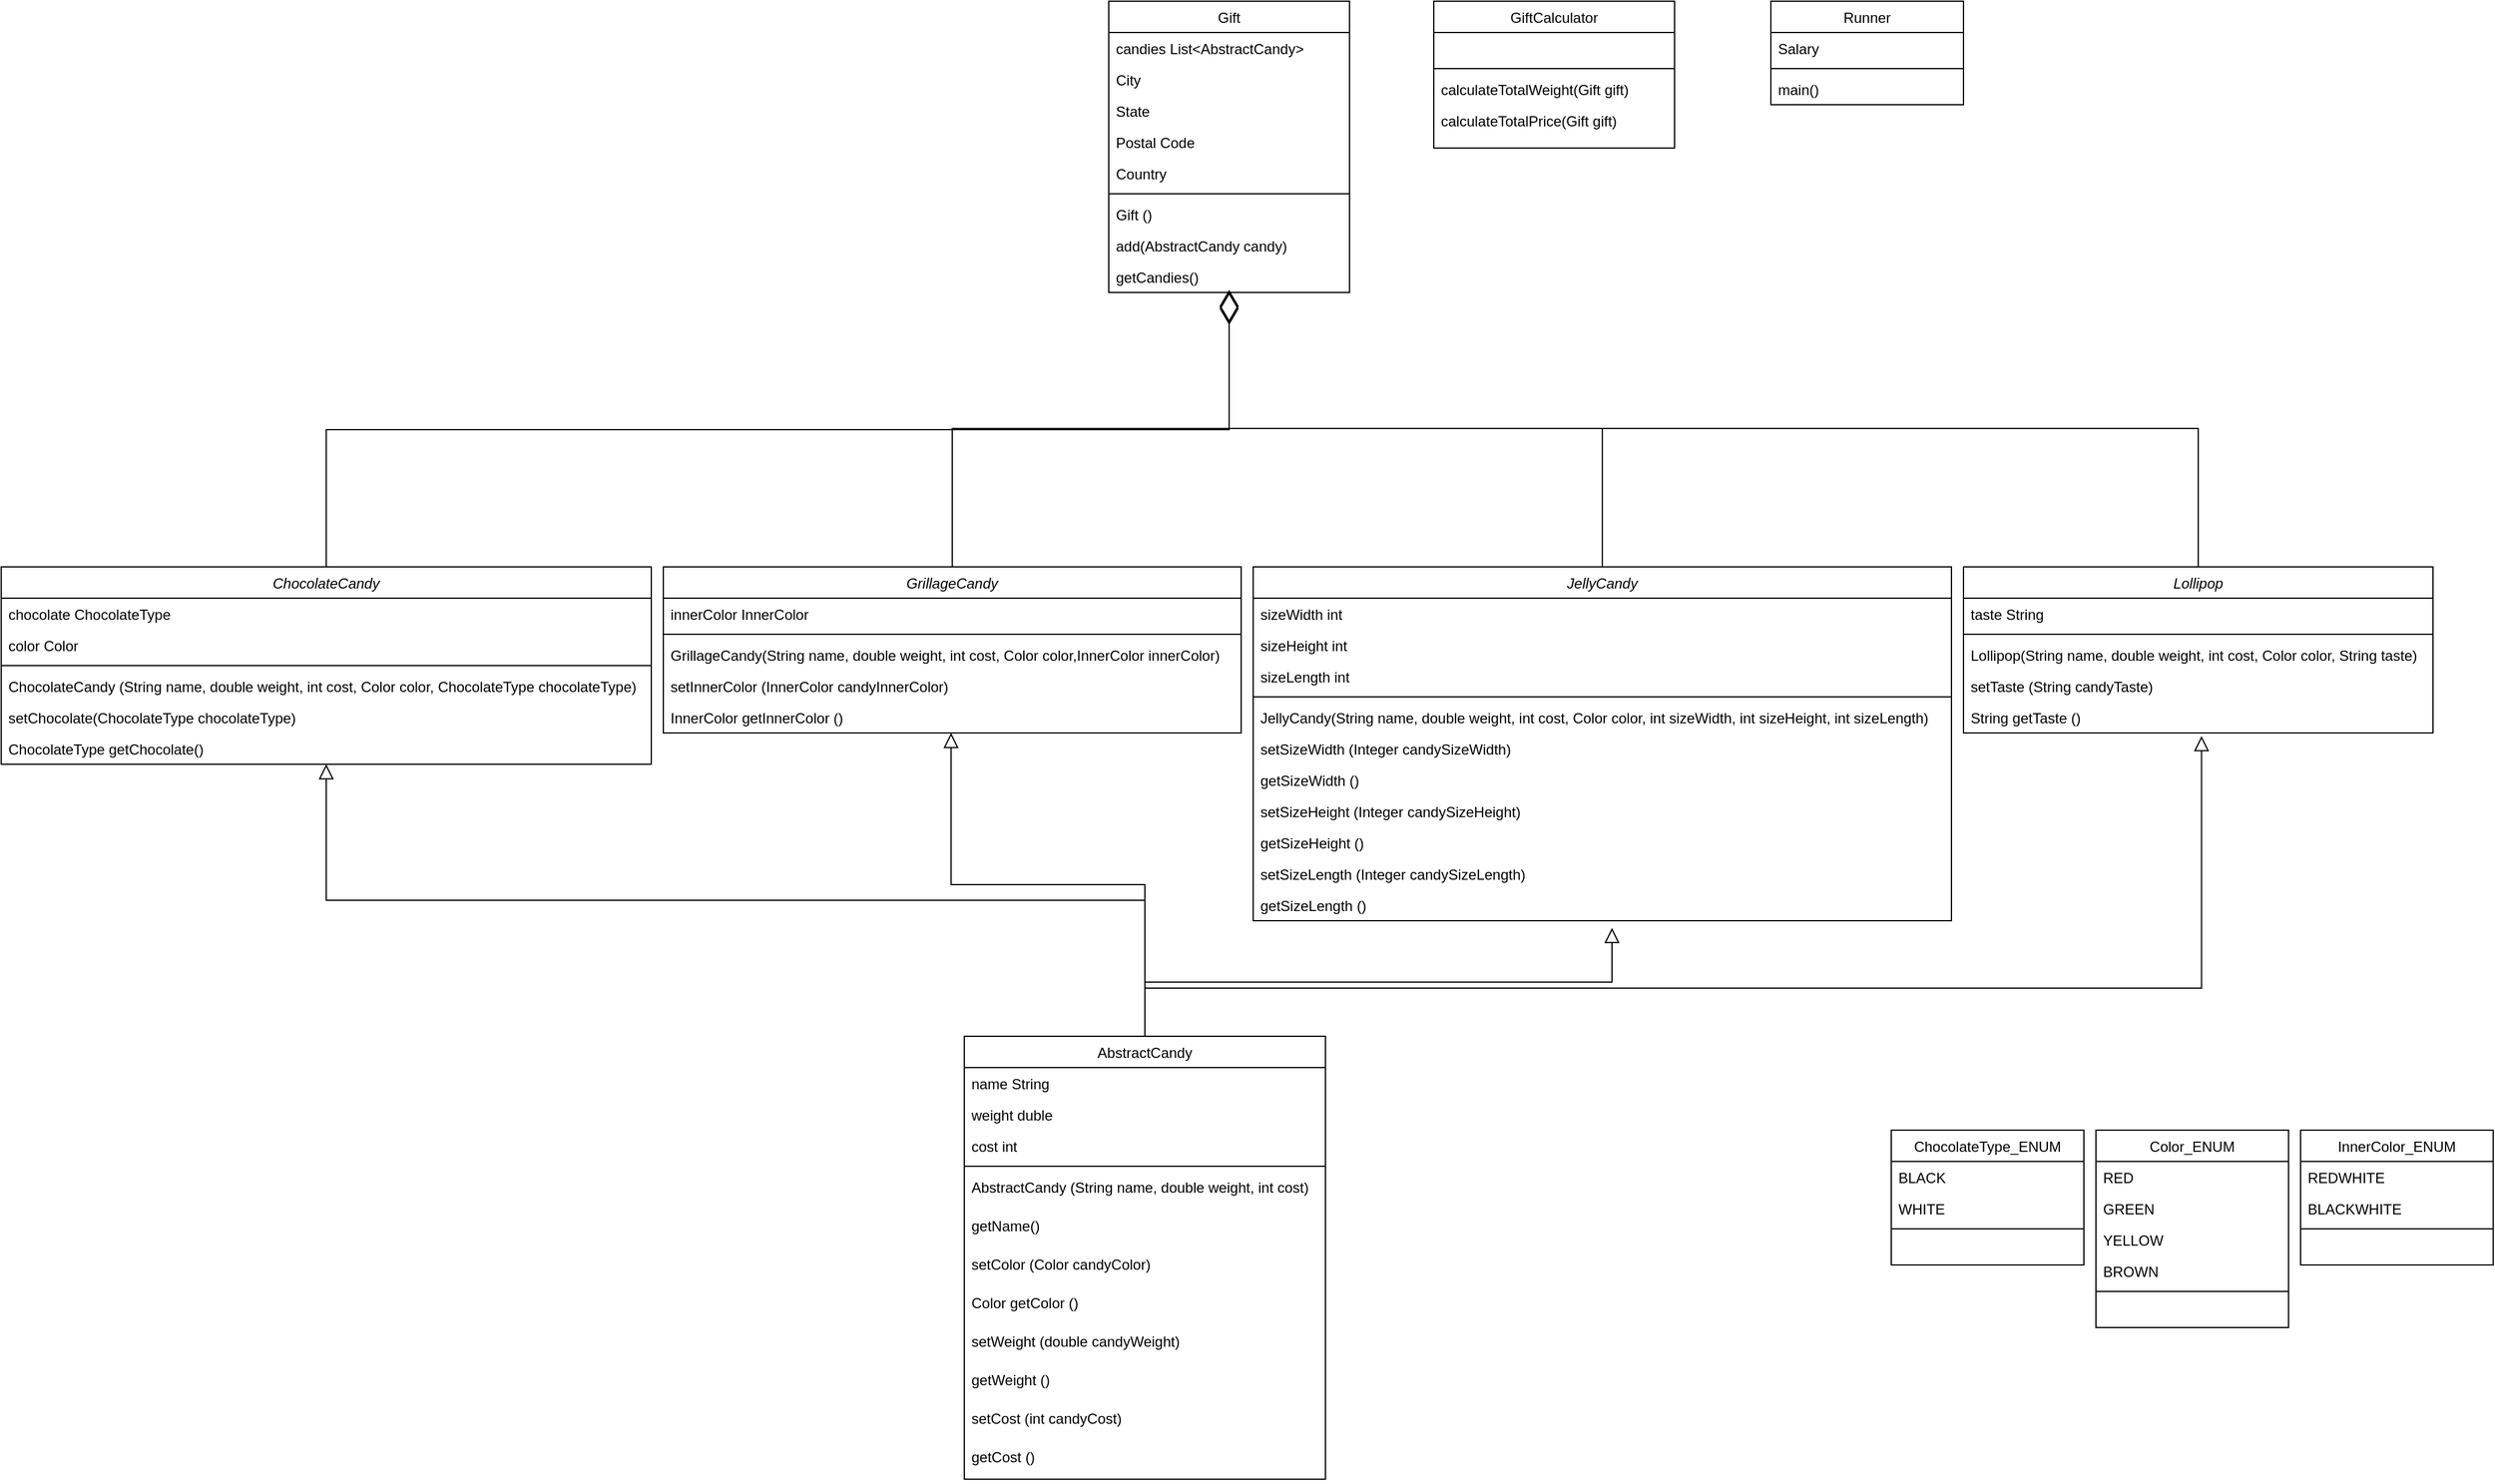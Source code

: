 <mxfile version="21.0.2" type="github">
  <diagram id="C5RBs43oDa-KdzZeNtuy" name="Page-1">
    <mxGraphModel dx="3160" dy="2442" grid="1" gridSize="10" guides="1" tooltips="1" connect="1" arrows="1" fold="1" page="1" pageScale="1" pageWidth="827" pageHeight="1169" math="0" shadow="0">
      <root>
        <mxCell id="WIyWlLk6GJQsqaUBKTNV-0" />
        <mxCell id="WIyWlLk6GJQsqaUBKTNV-1" parent="WIyWlLk6GJQsqaUBKTNV-0" />
        <mxCell id="zkfFHV4jXpPFQw0GAbJ--0" value="ChocolateCandy" style="swimlane;fontStyle=2;align=center;verticalAlign=top;childLayout=stackLayout;horizontal=1;startSize=26;horizontalStack=0;resizeParent=1;resizeLast=0;collapsible=1;marginBottom=0;rounded=0;shadow=0;strokeWidth=1;" parent="WIyWlLk6GJQsqaUBKTNV-1" vertex="1">
          <mxGeometry x="-700" y="-40" width="540" height="164" as="geometry">
            <mxRectangle x="230" y="140" width="160" height="26" as="alternateBounds" />
          </mxGeometry>
        </mxCell>
        <mxCell id="zkfFHV4jXpPFQw0GAbJ--1" value="chocolate ChocolateType" style="text;align=left;verticalAlign=top;spacingLeft=4;spacingRight=4;overflow=hidden;rotatable=0;points=[[0,0.5],[1,0.5]];portConstraint=eastwest;" parent="zkfFHV4jXpPFQw0GAbJ--0" vertex="1">
          <mxGeometry y="26" width="540" height="26" as="geometry" />
        </mxCell>
        <mxCell id="zkfFHV4jXpPFQw0GAbJ--2" value="color Color" style="text;align=left;verticalAlign=top;spacingLeft=4;spacingRight=4;overflow=hidden;rotatable=0;points=[[0,0.5],[1,0.5]];portConstraint=eastwest;rounded=0;shadow=0;html=0;" parent="zkfFHV4jXpPFQw0GAbJ--0" vertex="1">
          <mxGeometry y="52" width="540" height="26" as="geometry" />
        </mxCell>
        <mxCell id="zkfFHV4jXpPFQw0GAbJ--4" value="" style="line;html=1;strokeWidth=1;align=left;verticalAlign=middle;spacingTop=-1;spacingLeft=3;spacingRight=3;rotatable=0;labelPosition=right;points=[];portConstraint=eastwest;" parent="zkfFHV4jXpPFQw0GAbJ--0" vertex="1">
          <mxGeometry y="78" width="540" height="8" as="geometry" />
        </mxCell>
        <mxCell id="zkfFHV4jXpPFQw0GAbJ--5" value="ChocolateCandy (String name, double weight, int cost, Color color, ChocolateType chocolateType)" style="text;align=left;verticalAlign=top;spacingLeft=4;spacingRight=4;overflow=hidden;rotatable=0;points=[[0,0.5],[1,0.5]];portConstraint=eastwest;" parent="zkfFHV4jXpPFQw0GAbJ--0" vertex="1">
          <mxGeometry y="86" width="540" height="26" as="geometry" />
        </mxCell>
        <mxCell id="a_UhoH1bvDBzXyuzZ5Yq-30" value="setChocolate(ChocolateType chocolateType)" style="text;align=left;verticalAlign=top;spacingLeft=4;spacingRight=4;overflow=hidden;rotatable=0;points=[[0,0.5],[1,0.5]];portConstraint=eastwest;" vertex="1" parent="zkfFHV4jXpPFQw0GAbJ--0">
          <mxGeometry y="112" width="540" height="26" as="geometry" />
        </mxCell>
        <mxCell id="a_UhoH1bvDBzXyuzZ5Yq-31" value="ChocolateType getChocolate()" style="text;align=left;verticalAlign=top;spacingLeft=4;spacingRight=4;overflow=hidden;rotatable=0;points=[[0,0.5],[1,0.5]];portConstraint=eastwest;" vertex="1" parent="zkfFHV4jXpPFQw0GAbJ--0">
          <mxGeometry y="138" width="540" height="26" as="geometry" />
        </mxCell>
        <mxCell id="zkfFHV4jXpPFQw0GAbJ--6" value="AbstractCandy" style="swimlane;fontStyle=0;align=center;verticalAlign=top;childLayout=stackLayout;horizontal=1;startSize=26;horizontalStack=0;resizeParent=1;resizeLast=0;collapsible=1;marginBottom=0;rounded=0;shadow=0;strokeWidth=1;" parent="WIyWlLk6GJQsqaUBKTNV-1" vertex="1">
          <mxGeometry x="100" y="350" width="300" height="368" as="geometry">
            <mxRectangle x="130" y="380" width="160" height="26" as="alternateBounds" />
          </mxGeometry>
        </mxCell>
        <mxCell id="zkfFHV4jXpPFQw0GAbJ--7" value="name String" style="text;align=left;verticalAlign=top;spacingLeft=4;spacingRight=4;overflow=hidden;rotatable=0;points=[[0,0.5],[1,0.5]];portConstraint=eastwest;" parent="zkfFHV4jXpPFQw0GAbJ--6" vertex="1">
          <mxGeometry y="26" width="300" height="26" as="geometry" />
        </mxCell>
        <mxCell id="zkfFHV4jXpPFQw0GAbJ--8" value="weight duble" style="text;align=left;verticalAlign=top;spacingLeft=4;spacingRight=4;overflow=hidden;rotatable=0;points=[[0,0.5],[1,0.5]];portConstraint=eastwest;rounded=0;shadow=0;html=0;" parent="zkfFHV4jXpPFQw0GAbJ--6" vertex="1">
          <mxGeometry y="52" width="300" height="26" as="geometry" />
        </mxCell>
        <mxCell id="a_UhoH1bvDBzXyuzZ5Yq-21" value="cost int" style="text;align=left;verticalAlign=top;spacingLeft=4;spacingRight=4;overflow=hidden;rotatable=0;points=[[0,0.5],[1,0.5]];portConstraint=eastwest;rounded=0;shadow=0;html=0;" vertex="1" parent="zkfFHV4jXpPFQw0GAbJ--6">
          <mxGeometry y="78" width="300" height="26" as="geometry" />
        </mxCell>
        <mxCell id="zkfFHV4jXpPFQw0GAbJ--9" value="" style="line;html=1;strokeWidth=1;align=left;verticalAlign=middle;spacingTop=-1;spacingLeft=3;spacingRight=3;rotatable=0;labelPosition=right;points=[];portConstraint=eastwest;" parent="zkfFHV4jXpPFQw0GAbJ--6" vertex="1">
          <mxGeometry y="104" width="300" height="8" as="geometry" />
        </mxCell>
        <mxCell id="zkfFHV4jXpPFQw0GAbJ--11" value="AbstractCandy (String name, double weight, int cost)" style="text;align=left;verticalAlign=top;spacingLeft=4;spacingRight=4;overflow=hidden;rotatable=0;points=[[0,0.5],[1,0.5]];portConstraint=eastwest;" parent="zkfFHV4jXpPFQw0GAbJ--6" vertex="1">
          <mxGeometry y="112" width="300" height="32" as="geometry" />
        </mxCell>
        <mxCell id="a_UhoH1bvDBzXyuzZ5Yq-22" value="getName()" style="text;align=left;verticalAlign=top;spacingLeft=4;spacingRight=4;overflow=hidden;rotatable=0;points=[[0,0.5],[1,0.5]];portConstraint=eastwest;" vertex="1" parent="zkfFHV4jXpPFQw0GAbJ--6">
          <mxGeometry y="144" width="300" height="32" as="geometry" />
        </mxCell>
        <mxCell id="a_UhoH1bvDBzXyuzZ5Yq-23" value="setColor (Color candyColor)" style="text;align=left;verticalAlign=top;spacingLeft=4;spacingRight=4;overflow=hidden;rotatable=0;points=[[0,0.5],[1,0.5]];portConstraint=eastwest;" vertex="1" parent="zkfFHV4jXpPFQw0GAbJ--6">
          <mxGeometry y="176" width="300" height="32" as="geometry" />
        </mxCell>
        <mxCell id="a_UhoH1bvDBzXyuzZ5Yq-24" value="Color getColor ()" style="text;align=left;verticalAlign=top;spacingLeft=4;spacingRight=4;overflow=hidden;rotatable=0;points=[[0,0.5],[1,0.5]];portConstraint=eastwest;" vertex="1" parent="zkfFHV4jXpPFQw0GAbJ--6">
          <mxGeometry y="208" width="300" height="32" as="geometry" />
        </mxCell>
        <mxCell id="a_UhoH1bvDBzXyuzZ5Yq-25" value="setWeight (double candyWeight)" style="text;align=left;verticalAlign=top;spacingLeft=4;spacingRight=4;overflow=hidden;rotatable=0;points=[[0,0.5],[1,0.5]];portConstraint=eastwest;" vertex="1" parent="zkfFHV4jXpPFQw0GAbJ--6">
          <mxGeometry y="240" width="300" height="32" as="geometry" />
        </mxCell>
        <mxCell id="a_UhoH1bvDBzXyuzZ5Yq-26" value="getWeight ()" style="text;align=left;verticalAlign=top;spacingLeft=4;spacingRight=4;overflow=hidden;rotatable=0;points=[[0,0.5],[1,0.5]];portConstraint=eastwest;" vertex="1" parent="zkfFHV4jXpPFQw0GAbJ--6">
          <mxGeometry y="272" width="300" height="32" as="geometry" />
        </mxCell>
        <mxCell id="a_UhoH1bvDBzXyuzZ5Yq-27" value="setCost (int candyCost)" style="text;align=left;verticalAlign=top;spacingLeft=4;spacingRight=4;overflow=hidden;rotatable=0;points=[[0,0.5],[1,0.5]];portConstraint=eastwest;" vertex="1" parent="zkfFHV4jXpPFQw0GAbJ--6">
          <mxGeometry y="304" width="300" height="32" as="geometry" />
        </mxCell>
        <mxCell id="a_UhoH1bvDBzXyuzZ5Yq-29" value="getCost ()" style="text;align=left;verticalAlign=top;spacingLeft=4;spacingRight=4;overflow=hidden;rotatable=0;points=[[0,0.5],[1,0.5]];portConstraint=eastwest;" vertex="1" parent="zkfFHV4jXpPFQw0GAbJ--6">
          <mxGeometry y="336" width="300" height="32" as="geometry" />
        </mxCell>
        <mxCell id="zkfFHV4jXpPFQw0GAbJ--12" value="" style="endArrow=block;endSize=10;endFill=0;shadow=0;strokeWidth=1;rounded=0;edgeStyle=elbowEdgeStyle;elbow=vertical;" parent="WIyWlLk6GJQsqaUBKTNV-1" source="zkfFHV4jXpPFQw0GAbJ--6" target="zkfFHV4jXpPFQw0GAbJ--0" edge="1">
          <mxGeometry width="160" relative="1" as="geometry">
            <mxPoint x="200" y="203" as="sourcePoint" />
            <mxPoint x="200" y="203" as="targetPoint" />
          </mxGeometry>
        </mxCell>
        <mxCell id="zkfFHV4jXpPFQw0GAbJ--13" value="Runner" style="swimlane;fontStyle=0;align=center;verticalAlign=top;childLayout=stackLayout;horizontal=1;startSize=26;horizontalStack=0;resizeParent=1;resizeLast=0;collapsible=1;marginBottom=0;rounded=0;shadow=0;strokeWidth=1;" parent="WIyWlLk6GJQsqaUBKTNV-1" vertex="1">
          <mxGeometry x="770" y="-510" width="160" height="86" as="geometry">
            <mxRectangle x="340" y="380" width="170" height="26" as="alternateBounds" />
          </mxGeometry>
        </mxCell>
        <mxCell id="zkfFHV4jXpPFQw0GAbJ--14" value="Salary" style="text;align=left;verticalAlign=top;spacingLeft=4;spacingRight=4;overflow=hidden;rotatable=0;points=[[0,0.5],[1,0.5]];portConstraint=eastwest;" parent="zkfFHV4jXpPFQw0GAbJ--13" vertex="1">
          <mxGeometry y="26" width="160" height="26" as="geometry" />
        </mxCell>
        <mxCell id="zkfFHV4jXpPFQw0GAbJ--15" value="" style="line;html=1;strokeWidth=1;align=left;verticalAlign=middle;spacingTop=-1;spacingLeft=3;spacingRight=3;rotatable=0;labelPosition=right;points=[];portConstraint=eastwest;" parent="zkfFHV4jXpPFQw0GAbJ--13" vertex="1">
          <mxGeometry y="52" width="160" height="8" as="geometry" />
        </mxCell>
        <mxCell id="a_UhoH1bvDBzXyuzZ5Yq-43" value="main()" style="text;align=left;verticalAlign=top;spacingLeft=4;spacingRight=4;overflow=hidden;rotatable=0;points=[[0,0.5],[1,0.5]];portConstraint=eastwest;" vertex="1" parent="zkfFHV4jXpPFQw0GAbJ--13">
          <mxGeometry y="60" width="160" height="26" as="geometry" />
        </mxCell>
        <mxCell id="zkfFHV4jXpPFQw0GAbJ--17" value="Gift" style="swimlane;fontStyle=0;align=center;verticalAlign=top;childLayout=stackLayout;horizontal=1;startSize=26;horizontalStack=0;resizeParent=1;resizeLast=0;collapsible=1;marginBottom=0;rounded=0;shadow=0;strokeWidth=1;" parent="WIyWlLk6GJQsqaUBKTNV-1" vertex="1">
          <mxGeometry x="220" y="-510" width="200" height="242" as="geometry">
            <mxRectangle x="550" y="140" width="160" height="26" as="alternateBounds" />
          </mxGeometry>
        </mxCell>
        <mxCell id="zkfFHV4jXpPFQw0GAbJ--18" value="candies List&lt;AbstractCandy&gt;" style="text;align=left;verticalAlign=top;spacingLeft=4;spacingRight=4;overflow=hidden;rotatable=0;points=[[0,0.5],[1,0.5]];portConstraint=eastwest;" parent="zkfFHV4jXpPFQw0GAbJ--17" vertex="1">
          <mxGeometry y="26" width="200" height="26" as="geometry" />
        </mxCell>
        <mxCell id="zkfFHV4jXpPFQw0GAbJ--19" value="City" style="text;align=left;verticalAlign=top;spacingLeft=4;spacingRight=4;overflow=hidden;rotatable=0;points=[[0,0.5],[1,0.5]];portConstraint=eastwest;rounded=0;shadow=0;html=0;" parent="zkfFHV4jXpPFQw0GAbJ--17" vertex="1">
          <mxGeometry y="52" width="200" height="26" as="geometry" />
        </mxCell>
        <mxCell id="zkfFHV4jXpPFQw0GAbJ--20" value="State" style="text;align=left;verticalAlign=top;spacingLeft=4;spacingRight=4;overflow=hidden;rotatable=0;points=[[0,0.5],[1,0.5]];portConstraint=eastwest;rounded=0;shadow=0;html=0;" parent="zkfFHV4jXpPFQw0GAbJ--17" vertex="1">
          <mxGeometry y="78" width="200" height="26" as="geometry" />
        </mxCell>
        <mxCell id="zkfFHV4jXpPFQw0GAbJ--21" value="Postal Code" style="text;align=left;verticalAlign=top;spacingLeft=4;spacingRight=4;overflow=hidden;rotatable=0;points=[[0,0.5],[1,0.5]];portConstraint=eastwest;rounded=0;shadow=0;html=0;" parent="zkfFHV4jXpPFQw0GAbJ--17" vertex="1">
          <mxGeometry y="104" width="200" height="26" as="geometry" />
        </mxCell>
        <mxCell id="zkfFHV4jXpPFQw0GAbJ--22" value="Country" style="text;align=left;verticalAlign=top;spacingLeft=4;spacingRight=4;overflow=hidden;rotatable=0;points=[[0,0.5],[1,0.5]];portConstraint=eastwest;rounded=0;shadow=0;html=0;" parent="zkfFHV4jXpPFQw0GAbJ--17" vertex="1">
          <mxGeometry y="130" width="200" height="26" as="geometry" />
        </mxCell>
        <mxCell id="zkfFHV4jXpPFQw0GAbJ--23" value="" style="line;html=1;strokeWidth=1;align=left;verticalAlign=middle;spacingTop=-1;spacingLeft=3;spacingRight=3;rotatable=0;labelPosition=right;points=[];portConstraint=eastwest;" parent="zkfFHV4jXpPFQw0GAbJ--17" vertex="1">
          <mxGeometry y="156" width="200" height="8" as="geometry" />
        </mxCell>
        <mxCell id="zkfFHV4jXpPFQw0GAbJ--24" value="Gift ()" style="text;align=left;verticalAlign=top;spacingLeft=4;spacingRight=4;overflow=hidden;rotatable=0;points=[[0,0.5],[1,0.5]];portConstraint=eastwest;" parent="zkfFHV4jXpPFQw0GAbJ--17" vertex="1">
          <mxGeometry y="164" width="200" height="26" as="geometry" />
        </mxCell>
        <mxCell id="zkfFHV4jXpPFQw0GAbJ--25" value="add(AbstractCandy candy)" style="text;align=left;verticalAlign=top;spacingLeft=4;spacingRight=4;overflow=hidden;rotatable=0;points=[[0,0.5],[1,0.5]];portConstraint=eastwest;" parent="zkfFHV4jXpPFQw0GAbJ--17" vertex="1">
          <mxGeometry y="190" width="200" height="26" as="geometry" />
        </mxCell>
        <mxCell id="a_UhoH1bvDBzXyuzZ5Yq-42" value="getCandies()" style="text;align=left;verticalAlign=top;spacingLeft=4;spacingRight=4;overflow=hidden;rotatable=0;points=[[0,0.5],[1,0.5]];portConstraint=eastwest;" vertex="1" parent="zkfFHV4jXpPFQw0GAbJ--17">
          <mxGeometry y="216" width="200" height="26" as="geometry" />
        </mxCell>
        <mxCell id="a_UhoH1bvDBzXyuzZ5Yq-0" value="GrillageCandy" style="swimlane;fontStyle=2;align=center;verticalAlign=top;childLayout=stackLayout;horizontal=1;startSize=26;horizontalStack=0;resizeParent=1;resizeLast=0;collapsible=1;marginBottom=0;rounded=0;shadow=0;strokeWidth=1;" vertex="1" parent="WIyWlLk6GJQsqaUBKTNV-1">
          <mxGeometry x="-150" y="-40" width="480" height="138" as="geometry">
            <mxRectangle x="230" y="140" width="160" height="26" as="alternateBounds" />
          </mxGeometry>
        </mxCell>
        <mxCell id="a_UhoH1bvDBzXyuzZ5Yq-1" value="innerColor InnerColor" style="text;align=left;verticalAlign=top;spacingLeft=4;spacingRight=4;overflow=hidden;rotatable=0;points=[[0,0.5],[1,0.5]];portConstraint=eastwest;" vertex="1" parent="a_UhoH1bvDBzXyuzZ5Yq-0">
          <mxGeometry y="26" width="480" height="26" as="geometry" />
        </mxCell>
        <mxCell id="a_UhoH1bvDBzXyuzZ5Yq-4" value="" style="line;html=1;strokeWidth=1;align=left;verticalAlign=middle;spacingTop=-1;spacingLeft=3;spacingRight=3;rotatable=0;labelPosition=right;points=[];portConstraint=eastwest;" vertex="1" parent="a_UhoH1bvDBzXyuzZ5Yq-0">
          <mxGeometry y="52" width="480" height="8" as="geometry" />
        </mxCell>
        <mxCell id="a_UhoH1bvDBzXyuzZ5Yq-5" value="GrillageCandy(String name, double weight, int cost, Color color,InnerColor innerColor)" style="text;align=left;verticalAlign=top;spacingLeft=4;spacingRight=4;overflow=hidden;rotatable=0;points=[[0,0.5],[1,0.5]];portConstraint=eastwest;" vertex="1" parent="a_UhoH1bvDBzXyuzZ5Yq-0">
          <mxGeometry y="60" width="480" height="26" as="geometry" />
        </mxCell>
        <mxCell id="a_UhoH1bvDBzXyuzZ5Yq-32" value="setInnerColor (InnerColor candyInnerColor)" style="text;align=left;verticalAlign=top;spacingLeft=4;spacingRight=4;overflow=hidden;rotatable=0;points=[[0,0.5],[1,0.5]];portConstraint=eastwest;" vertex="1" parent="a_UhoH1bvDBzXyuzZ5Yq-0">
          <mxGeometry y="86" width="480" height="26" as="geometry" />
        </mxCell>
        <mxCell id="a_UhoH1bvDBzXyuzZ5Yq-33" value="InnerColor getInnerColor ()" style="text;align=left;verticalAlign=top;spacingLeft=4;spacingRight=4;overflow=hidden;rotatable=0;points=[[0,0.5],[1,0.5]];portConstraint=eastwest;" vertex="1" parent="a_UhoH1bvDBzXyuzZ5Yq-0">
          <mxGeometry y="112" width="480" height="26" as="geometry" />
        </mxCell>
        <mxCell id="a_UhoH1bvDBzXyuzZ5Yq-6" value="" style="endArrow=block;endSize=10;endFill=0;shadow=0;strokeWidth=1;rounded=0;edgeStyle=elbowEdgeStyle;elbow=vertical;exitX=0.5;exitY=0;exitDx=0;exitDy=0;entryX=0.498;entryY=1;entryDx=0;entryDy=0;entryPerimeter=0;" edge="1" parent="WIyWlLk6GJQsqaUBKTNV-1" source="zkfFHV4jXpPFQw0GAbJ--6" target="a_UhoH1bvDBzXyuzZ5Yq-33">
          <mxGeometry width="160" relative="1" as="geometry">
            <mxPoint x="250" y="360" as="sourcePoint" />
            <mxPoint x="85" y="220" as="targetPoint" />
          </mxGeometry>
        </mxCell>
        <mxCell id="a_UhoH1bvDBzXyuzZ5Yq-7" value="JellyCandy" style="swimlane;fontStyle=2;align=center;verticalAlign=top;childLayout=stackLayout;horizontal=1;startSize=26;horizontalStack=0;resizeParent=1;resizeLast=0;collapsible=1;marginBottom=0;rounded=0;shadow=0;strokeWidth=1;" vertex="1" parent="WIyWlLk6GJQsqaUBKTNV-1">
          <mxGeometry x="340" y="-40" width="580" height="294" as="geometry">
            <mxRectangle x="230" y="140" width="160" height="26" as="alternateBounds" />
          </mxGeometry>
        </mxCell>
        <mxCell id="a_UhoH1bvDBzXyuzZ5Yq-8" value="sizeWidth int" style="text;align=left;verticalAlign=top;spacingLeft=4;spacingRight=4;overflow=hidden;rotatable=0;points=[[0,0.5],[1,0.5]];portConstraint=eastwest;" vertex="1" parent="a_UhoH1bvDBzXyuzZ5Yq-7">
          <mxGeometry y="26" width="580" height="26" as="geometry" />
        </mxCell>
        <mxCell id="a_UhoH1bvDBzXyuzZ5Yq-9" value="sizeHeight int" style="text;align=left;verticalAlign=top;spacingLeft=4;spacingRight=4;overflow=hidden;rotatable=0;points=[[0,0.5],[1,0.5]];portConstraint=eastwest;rounded=0;shadow=0;html=0;" vertex="1" parent="a_UhoH1bvDBzXyuzZ5Yq-7">
          <mxGeometry y="52" width="580" height="26" as="geometry" />
        </mxCell>
        <mxCell id="a_UhoH1bvDBzXyuzZ5Yq-10" value="sizeLength int " style="text;align=left;verticalAlign=top;spacingLeft=4;spacingRight=4;overflow=hidden;rotatable=0;points=[[0,0.5],[1,0.5]];portConstraint=eastwest;rounded=0;shadow=0;html=0;" vertex="1" parent="a_UhoH1bvDBzXyuzZ5Yq-7">
          <mxGeometry y="78" width="580" height="26" as="geometry" />
        </mxCell>
        <mxCell id="a_UhoH1bvDBzXyuzZ5Yq-11" value="" style="line;html=1;strokeWidth=1;align=left;verticalAlign=middle;spacingTop=-1;spacingLeft=3;spacingRight=3;rotatable=0;labelPosition=right;points=[];portConstraint=eastwest;" vertex="1" parent="a_UhoH1bvDBzXyuzZ5Yq-7">
          <mxGeometry y="104" width="580" height="8" as="geometry" />
        </mxCell>
        <mxCell id="a_UhoH1bvDBzXyuzZ5Yq-12" value="JellyCandy(String name, double weight, int cost, Color color, int sizeWidth, int sizeHeight, int sizeLength)" style="text;align=left;verticalAlign=top;spacingLeft=4;spacingRight=4;overflow=hidden;rotatable=0;points=[[0,0.5],[1,0.5]];portConstraint=eastwest;" vertex="1" parent="a_UhoH1bvDBzXyuzZ5Yq-7">
          <mxGeometry y="112" width="580" height="26" as="geometry" />
        </mxCell>
        <mxCell id="a_UhoH1bvDBzXyuzZ5Yq-34" value="setSizeWidth (Integer candySizeWidth)" style="text;align=left;verticalAlign=top;spacingLeft=4;spacingRight=4;overflow=hidden;rotatable=0;points=[[0,0.5],[1,0.5]];portConstraint=eastwest;" vertex="1" parent="a_UhoH1bvDBzXyuzZ5Yq-7">
          <mxGeometry y="138" width="580" height="26" as="geometry" />
        </mxCell>
        <mxCell id="a_UhoH1bvDBzXyuzZ5Yq-36" value="getSizeWidth ()" style="text;align=left;verticalAlign=top;spacingLeft=4;spacingRight=4;overflow=hidden;rotatable=0;points=[[0,0.5],[1,0.5]];portConstraint=eastwest;" vertex="1" parent="a_UhoH1bvDBzXyuzZ5Yq-7">
          <mxGeometry y="164" width="580" height="26" as="geometry" />
        </mxCell>
        <mxCell id="a_UhoH1bvDBzXyuzZ5Yq-35" value="setSizeHeight (Integer candySizeHeight)" style="text;align=left;verticalAlign=top;spacingLeft=4;spacingRight=4;overflow=hidden;rotatable=0;points=[[0,0.5],[1,0.5]];portConstraint=eastwest;" vertex="1" parent="a_UhoH1bvDBzXyuzZ5Yq-7">
          <mxGeometry y="190" width="580" height="26" as="geometry" />
        </mxCell>
        <mxCell id="a_UhoH1bvDBzXyuzZ5Yq-38" value="getSizeHeight ()" style="text;align=left;verticalAlign=top;spacingLeft=4;spacingRight=4;overflow=hidden;rotatable=0;points=[[0,0.5],[1,0.5]];portConstraint=eastwest;" vertex="1" parent="a_UhoH1bvDBzXyuzZ5Yq-7">
          <mxGeometry y="216" width="580" height="26" as="geometry" />
        </mxCell>
        <mxCell id="a_UhoH1bvDBzXyuzZ5Yq-37" value="setSizeLength (Integer candySizeLength)" style="text;align=left;verticalAlign=top;spacingLeft=4;spacingRight=4;overflow=hidden;rotatable=0;points=[[0,0.5],[1,0.5]];portConstraint=eastwest;" vertex="1" parent="a_UhoH1bvDBzXyuzZ5Yq-7">
          <mxGeometry y="242" width="580" height="26" as="geometry" />
        </mxCell>
        <mxCell id="a_UhoH1bvDBzXyuzZ5Yq-39" value="getSizeLength ()" style="text;align=left;verticalAlign=top;spacingLeft=4;spacingRight=4;overflow=hidden;rotatable=0;points=[[0,0.5],[1,0.5]];portConstraint=eastwest;" vertex="1" parent="a_UhoH1bvDBzXyuzZ5Yq-7">
          <mxGeometry y="268" width="580" height="26" as="geometry" />
        </mxCell>
        <mxCell id="a_UhoH1bvDBzXyuzZ5Yq-13" value="Lollipop" style="swimlane;fontStyle=2;align=center;verticalAlign=top;childLayout=stackLayout;horizontal=1;startSize=26;horizontalStack=0;resizeParent=1;resizeLast=0;collapsible=1;marginBottom=0;rounded=0;shadow=0;strokeWidth=1;" vertex="1" parent="WIyWlLk6GJQsqaUBKTNV-1">
          <mxGeometry x="930" y="-40" width="390" height="138" as="geometry">
            <mxRectangle x="230" y="140" width="160" height="26" as="alternateBounds" />
          </mxGeometry>
        </mxCell>
        <mxCell id="a_UhoH1bvDBzXyuzZ5Yq-14" value="taste String" style="text;align=left;verticalAlign=top;spacingLeft=4;spacingRight=4;overflow=hidden;rotatable=0;points=[[0,0.5],[1,0.5]];portConstraint=eastwest;" vertex="1" parent="a_UhoH1bvDBzXyuzZ5Yq-13">
          <mxGeometry y="26" width="390" height="26" as="geometry" />
        </mxCell>
        <mxCell id="a_UhoH1bvDBzXyuzZ5Yq-17" value="" style="line;html=1;strokeWidth=1;align=left;verticalAlign=middle;spacingTop=-1;spacingLeft=3;spacingRight=3;rotatable=0;labelPosition=right;points=[];portConstraint=eastwest;" vertex="1" parent="a_UhoH1bvDBzXyuzZ5Yq-13">
          <mxGeometry y="52" width="390" height="8" as="geometry" />
        </mxCell>
        <mxCell id="a_UhoH1bvDBzXyuzZ5Yq-18" value="Lollipop(String name, double weight, int cost, Color color, String taste)" style="text;align=left;verticalAlign=top;spacingLeft=4;spacingRight=4;overflow=hidden;rotatable=0;points=[[0,0.5],[1,0.5]];portConstraint=eastwest;" vertex="1" parent="a_UhoH1bvDBzXyuzZ5Yq-13">
          <mxGeometry y="60" width="390" height="26" as="geometry" />
        </mxCell>
        <mxCell id="a_UhoH1bvDBzXyuzZ5Yq-40" value="setTaste (String candyTaste)" style="text;align=left;verticalAlign=top;spacingLeft=4;spacingRight=4;overflow=hidden;rotatable=0;points=[[0,0.5],[1,0.5]];portConstraint=eastwest;" vertex="1" parent="a_UhoH1bvDBzXyuzZ5Yq-13">
          <mxGeometry y="86" width="390" height="26" as="geometry" />
        </mxCell>
        <mxCell id="a_UhoH1bvDBzXyuzZ5Yq-41" value="String getTaste ()" style="text;align=left;verticalAlign=top;spacingLeft=4;spacingRight=4;overflow=hidden;rotatable=0;points=[[0,0.5],[1,0.5]];portConstraint=eastwest;" vertex="1" parent="a_UhoH1bvDBzXyuzZ5Yq-13">
          <mxGeometry y="112" width="390" height="26" as="geometry" />
        </mxCell>
        <mxCell id="a_UhoH1bvDBzXyuzZ5Yq-19" value="" style="endArrow=block;endSize=10;endFill=0;shadow=0;strokeWidth=1;rounded=0;edgeStyle=elbowEdgeStyle;elbow=vertical;exitX=0.5;exitY=0;exitDx=0;exitDy=0;" edge="1" parent="WIyWlLk6GJQsqaUBKTNV-1" source="zkfFHV4jXpPFQw0GAbJ--6">
          <mxGeometry width="160" relative="1" as="geometry">
            <mxPoint x="250" y="358" as="sourcePoint" />
            <mxPoint x="638" y="260" as="targetPoint" />
          </mxGeometry>
        </mxCell>
        <mxCell id="a_UhoH1bvDBzXyuzZ5Yq-20" value="" style="endArrow=block;endSize=10;endFill=0;shadow=0;strokeWidth=1;rounded=0;edgeStyle=elbowEdgeStyle;elbow=vertical;exitX=0.5;exitY=0;exitDx=0;exitDy=0;entryX=0.507;entryY=1.1;entryDx=0;entryDy=0;entryPerimeter=0;" edge="1" parent="WIyWlLk6GJQsqaUBKTNV-1" source="zkfFHV4jXpPFQw0GAbJ--6" target="a_UhoH1bvDBzXyuzZ5Yq-41">
          <mxGeometry width="160" relative="1" as="geometry">
            <mxPoint x="220" y="380" as="sourcePoint" />
            <mxPoint x="1010" y="170" as="targetPoint" />
            <Array as="points">
              <mxPoint x="690" y="310" />
            </Array>
          </mxGeometry>
        </mxCell>
        <mxCell id="a_UhoH1bvDBzXyuzZ5Yq-44" value="ChocolateType_ENUM" style="swimlane;fontStyle=0;align=center;verticalAlign=top;childLayout=stackLayout;horizontal=1;startSize=26;horizontalStack=0;resizeParent=1;resizeLast=0;collapsible=1;marginBottom=0;rounded=0;shadow=0;strokeWidth=1;" vertex="1" parent="WIyWlLk6GJQsqaUBKTNV-1">
          <mxGeometry x="870" y="428" width="160" height="112" as="geometry">
            <mxRectangle x="340" y="380" width="170" height="26" as="alternateBounds" />
          </mxGeometry>
        </mxCell>
        <mxCell id="a_UhoH1bvDBzXyuzZ5Yq-45" value="BLACK" style="text;align=left;verticalAlign=top;spacingLeft=4;spacingRight=4;overflow=hidden;rotatable=0;points=[[0,0.5],[1,0.5]];portConstraint=eastwest;" vertex="1" parent="a_UhoH1bvDBzXyuzZ5Yq-44">
          <mxGeometry y="26" width="160" height="26" as="geometry" />
        </mxCell>
        <mxCell id="a_UhoH1bvDBzXyuzZ5Yq-48" value="WHITE" style="text;align=left;verticalAlign=top;spacingLeft=4;spacingRight=4;overflow=hidden;rotatable=0;points=[[0,0.5],[1,0.5]];portConstraint=eastwest;" vertex="1" parent="a_UhoH1bvDBzXyuzZ5Yq-44">
          <mxGeometry y="52" width="160" height="26" as="geometry" />
        </mxCell>
        <mxCell id="a_UhoH1bvDBzXyuzZ5Yq-46" value="" style="line;html=1;strokeWidth=1;align=left;verticalAlign=middle;spacingTop=-1;spacingLeft=3;spacingRight=3;rotatable=0;labelPosition=right;points=[];portConstraint=eastwest;" vertex="1" parent="a_UhoH1bvDBzXyuzZ5Yq-44">
          <mxGeometry y="78" width="160" height="8" as="geometry" />
        </mxCell>
        <mxCell id="a_UhoH1bvDBzXyuzZ5Yq-47" value=" " style="text;align=left;verticalAlign=top;spacingLeft=4;spacingRight=4;overflow=hidden;rotatable=0;points=[[0,0.5],[1,0.5]];portConstraint=eastwest;" vertex="1" parent="a_UhoH1bvDBzXyuzZ5Yq-44">
          <mxGeometry y="86" width="160" height="26" as="geometry" />
        </mxCell>
        <mxCell id="a_UhoH1bvDBzXyuzZ5Yq-49" value="Color_ENUM" style="swimlane;fontStyle=0;align=center;verticalAlign=top;childLayout=stackLayout;horizontal=1;startSize=26;horizontalStack=0;resizeParent=1;resizeLast=0;collapsible=1;marginBottom=0;rounded=0;shadow=0;strokeWidth=1;" vertex="1" parent="WIyWlLk6GJQsqaUBKTNV-1">
          <mxGeometry x="1040" y="428" width="160" height="164" as="geometry">
            <mxRectangle x="340" y="380" width="170" height="26" as="alternateBounds" />
          </mxGeometry>
        </mxCell>
        <mxCell id="a_UhoH1bvDBzXyuzZ5Yq-50" value="RED" style="text;align=left;verticalAlign=top;spacingLeft=4;spacingRight=4;overflow=hidden;rotatable=0;points=[[0,0.5],[1,0.5]];portConstraint=eastwest;" vertex="1" parent="a_UhoH1bvDBzXyuzZ5Yq-49">
          <mxGeometry y="26" width="160" height="26" as="geometry" />
        </mxCell>
        <mxCell id="a_UhoH1bvDBzXyuzZ5Yq-54" value="GREEN" style="text;align=left;verticalAlign=top;spacingLeft=4;spacingRight=4;overflow=hidden;rotatable=0;points=[[0,0.5],[1,0.5]];portConstraint=eastwest;" vertex="1" parent="a_UhoH1bvDBzXyuzZ5Yq-49">
          <mxGeometry y="52" width="160" height="26" as="geometry" />
        </mxCell>
        <mxCell id="a_UhoH1bvDBzXyuzZ5Yq-51" value="YELLOW" style="text;align=left;verticalAlign=top;spacingLeft=4;spacingRight=4;overflow=hidden;rotatable=0;points=[[0,0.5],[1,0.5]];portConstraint=eastwest;" vertex="1" parent="a_UhoH1bvDBzXyuzZ5Yq-49">
          <mxGeometry y="78" width="160" height="26" as="geometry" />
        </mxCell>
        <mxCell id="a_UhoH1bvDBzXyuzZ5Yq-55" value="BROWN" style="text;align=left;verticalAlign=top;spacingLeft=4;spacingRight=4;overflow=hidden;rotatable=0;points=[[0,0.5],[1,0.5]];portConstraint=eastwest;" vertex="1" parent="a_UhoH1bvDBzXyuzZ5Yq-49">
          <mxGeometry y="104" width="160" height="26" as="geometry" />
        </mxCell>
        <mxCell id="a_UhoH1bvDBzXyuzZ5Yq-52" value="" style="line;html=1;strokeWidth=1;align=left;verticalAlign=middle;spacingTop=-1;spacingLeft=3;spacingRight=3;rotatable=0;labelPosition=right;points=[];portConstraint=eastwest;" vertex="1" parent="a_UhoH1bvDBzXyuzZ5Yq-49">
          <mxGeometry y="130" width="160" height="8" as="geometry" />
        </mxCell>
        <mxCell id="a_UhoH1bvDBzXyuzZ5Yq-53" value=" " style="text;align=left;verticalAlign=top;spacingLeft=4;spacingRight=4;overflow=hidden;rotatable=0;points=[[0,0.5],[1,0.5]];portConstraint=eastwest;" vertex="1" parent="a_UhoH1bvDBzXyuzZ5Yq-49">
          <mxGeometry y="138" width="160" height="26" as="geometry" />
        </mxCell>
        <mxCell id="a_UhoH1bvDBzXyuzZ5Yq-56" value="InnerColor_ENUM" style="swimlane;fontStyle=0;align=center;verticalAlign=top;childLayout=stackLayout;horizontal=1;startSize=26;horizontalStack=0;resizeParent=1;resizeLast=0;collapsible=1;marginBottom=0;rounded=0;shadow=0;strokeWidth=1;" vertex="1" parent="WIyWlLk6GJQsqaUBKTNV-1">
          <mxGeometry x="1210" y="428" width="160" height="112" as="geometry">
            <mxRectangle x="340" y="380" width="170" height="26" as="alternateBounds" />
          </mxGeometry>
        </mxCell>
        <mxCell id="a_UhoH1bvDBzXyuzZ5Yq-57" value="REDWHITE" style="text;align=left;verticalAlign=top;spacingLeft=4;spacingRight=4;overflow=hidden;rotatable=0;points=[[0,0.5],[1,0.5]];portConstraint=eastwest;" vertex="1" parent="a_UhoH1bvDBzXyuzZ5Yq-56">
          <mxGeometry y="26" width="160" height="26" as="geometry" />
        </mxCell>
        <mxCell id="a_UhoH1bvDBzXyuzZ5Yq-58" value="BLACKWHITE" style="text;align=left;verticalAlign=top;spacingLeft=4;spacingRight=4;overflow=hidden;rotatable=0;points=[[0,0.5],[1,0.5]];portConstraint=eastwest;" vertex="1" parent="a_UhoH1bvDBzXyuzZ5Yq-56">
          <mxGeometry y="52" width="160" height="26" as="geometry" />
        </mxCell>
        <mxCell id="a_UhoH1bvDBzXyuzZ5Yq-61" value="" style="line;html=1;strokeWidth=1;align=left;verticalAlign=middle;spacingTop=-1;spacingLeft=3;spacingRight=3;rotatable=0;labelPosition=right;points=[];portConstraint=eastwest;" vertex="1" parent="a_UhoH1bvDBzXyuzZ5Yq-56">
          <mxGeometry y="78" width="160" height="8" as="geometry" />
        </mxCell>
        <mxCell id="a_UhoH1bvDBzXyuzZ5Yq-62" value=" " style="text;align=left;verticalAlign=top;spacingLeft=4;spacingRight=4;overflow=hidden;rotatable=0;points=[[0,0.5],[1,0.5]];portConstraint=eastwest;" vertex="1" parent="a_UhoH1bvDBzXyuzZ5Yq-56">
          <mxGeometry y="86" width="160" height="26" as="geometry" />
        </mxCell>
        <mxCell id="a_UhoH1bvDBzXyuzZ5Yq-63" value="GiftCalculator" style="swimlane;fontStyle=0;align=center;verticalAlign=top;childLayout=stackLayout;horizontal=1;startSize=26;horizontalStack=0;resizeParent=1;resizeLast=0;collapsible=1;marginBottom=0;rounded=0;shadow=0;strokeWidth=1;" vertex="1" parent="WIyWlLk6GJQsqaUBKTNV-1">
          <mxGeometry x="490" y="-510" width="200" height="122" as="geometry">
            <mxRectangle x="550" y="140" width="160" height="26" as="alternateBounds" />
          </mxGeometry>
        </mxCell>
        <mxCell id="a_UhoH1bvDBzXyuzZ5Yq-64" value=" " style="text;align=left;verticalAlign=top;spacingLeft=4;spacingRight=4;overflow=hidden;rotatable=0;points=[[0,0.5],[1,0.5]];portConstraint=eastwest;" vertex="1" parent="a_UhoH1bvDBzXyuzZ5Yq-63">
          <mxGeometry y="26" width="200" height="26" as="geometry" />
        </mxCell>
        <mxCell id="a_UhoH1bvDBzXyuzZ5Yq-69" value="" style="line;html=1;strokeWidth=1;align=left;verticalAlign=middle;spacingTop=-1;spacingLeft=3;spacingRight=3;rotatable=0;labelPosition=right;points=[];portConstraint=eastwest;" vertex="1" parent="a_UhoH1bvDBzXyuzZ5Yq-63">
          <mxGeometry y="52" width="200" height="8" as="geometry" />
        </mxCell>
        <mxCell id="a_UhoH1bvDBzXyuzZ5Yq-70" value="calculateTotalWeight(Gift gift)" style="text;align=left;verticalAlign=top;spacingLeft=4;spacingRight=4;overflow=hidden;rotatable=0;points=[[0,0.5],[1,0.5]];portConstraint=eastwest;" vertex="1" parent="a_UhoH1bvDBzXyuzZ5Yq-63">
          <mxGeometry y="60" width="200" height="26" as="geometry" />
        </mxCell>
        <mxCell id="a_UhoH1bvDBzXyuzZ5Yq-71" value="calculateTotalPrice(Gift gift)" style="text;align=left;verticalAlign=top;spacingLeft=4;spacingRight=4;overflow=hidden;rotatable=0;points=[[0,0.5],[1,0.5]];portConstraint=eastwest;" vertex="1" parent="a_UhoH1bvDBzXyuzZ5Yq-63">
          <mxGeometry y="86" width="200" height="26" as="geometry" />
        </mxCell>
        <mxCell id="a_UhoH1bvDBzXyuzZ5Yq-73" value="" style="endArrow=diamondThin;endFill=0;endSize=24;html=1;rounded=0;exitX=0.5;exitY=0;exitDx=0;exitDy=0;edgeStyle=elbowEdgeStyle;elbow=vertical;" edge="1" parent="WIyWlLk6GJQsqaUBKTNV-1" source="zkfFHV4jXpPFQw0GAbJ--0" target="a_UhoH1bvDBzXyuzZ5Yq-42">
          <mxGeometry width="160" relative="1" as="geometry">
            <mxPoint x="360" y="-140" as="sourcePoint" />
            <mxPoint x="520" y="-140" as="targetPoint" />
          </mxGeometry>
        </mxCell>
        <mxCell id="a_UhoH1bvDBzXyuzZ5Yq-74" value="" style="endArrow=diamondThin;endFill=0;endSize=24;html=1;rounded=0;exitX=0.5;exitY=0;exitDx=0;exitDy=0;edgeStyle=elbowEdgeStyle;elbow=vertical;" edge="1" parent="WIyWlLk6GJQsqaUBKTNV-1" source="a_UhoH1bvDBzXyuzZ5Yq-0">
          <mxGeometry width="160" relative="1" as="geometry">
            <mxPoint x="-420" y="-30" as="sourcePoint" />
            <mxPoint x="320" y="-270" as="targetPoint" />
          </mxGeometry>
        </mxCell>
        <mxCell id="a_UhoH1bvDBzXyuzZ5Yq-75" value="" style="endArrow=diamondThin;endFill=0;endSize=24;html=1;rounded=0;exitX=0.5;exitY=0;exitDx=0;exitDy=0;edgeStyle=elbowEdgeStyle;elbow=vertical;" edge="1" parent="WIyWlLk6GJQsqaUBKTNV-1" source="a_UhoH1bvDBzXyuzZ5Yq-7">
          <mxGeometry width="160" relative="1" as="geometry">
            <mxPoint x="-410" y="-20" as="sourcePoint" />
            <mxPoint x="320" y="-270" as="targetPoint" />
          </mxGeometry>
        </mxCell>
        <mxCell id="a_UhoH1bvDBzXyuzZ5Yq-76" value="" style="endArrow=diamondThin;endFill=0;endSize=24;html=1;rounded=0;exitX=0.5;exitY=0;exitDx=0;exitDy=0;edgeStyle=elbowEdgeStyle;elbow=vertical;" edge="1" parent="WIyWlLk6GJQsqaUBKTNV-1" source="a_UhoH1bvDBzXyuzZ5Yq-13">
          <mxGeometry width="160" relative="1" as="geometry">
            <mxPoint x="-400" y="-10" as="sourcePoint" />
            <mxPoint x="320" y="-270" as="targetPoint" />
          </mxGeometry>
        </mxCell>
      </root>
    </mxGraphModel>
  </diagram>
</mxfile>
